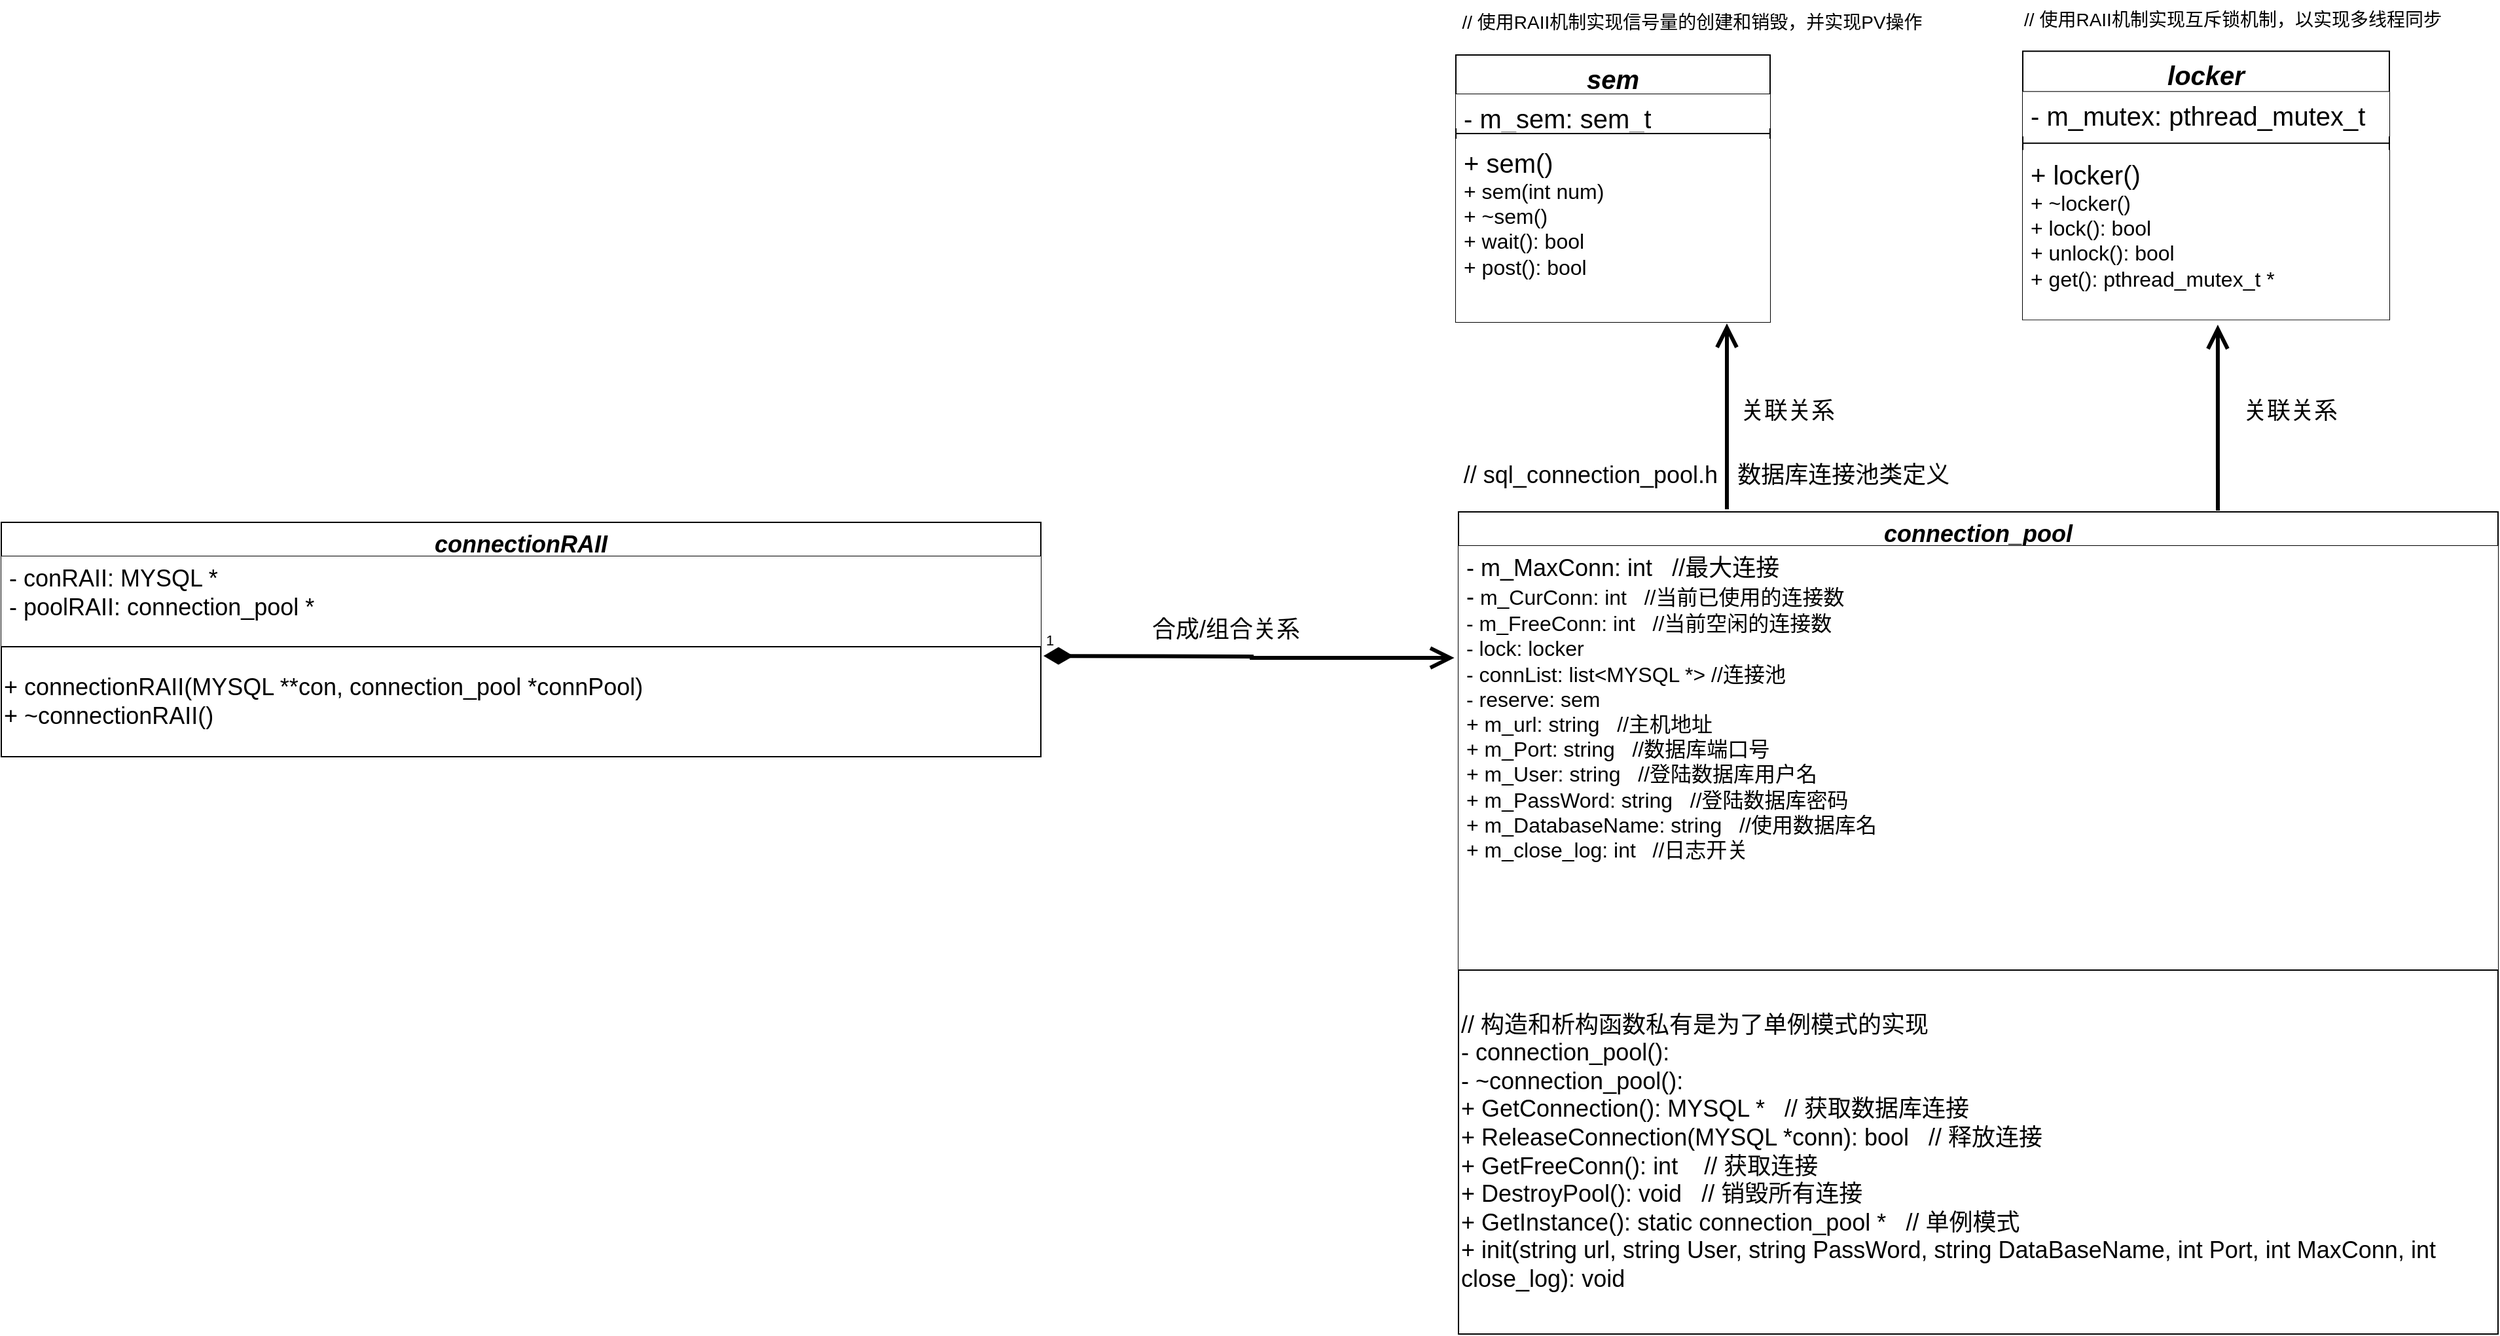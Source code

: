 <mxfile version="24.1.0" type="device">
  <diagram id="RDIKtX_a83Oh4Xve_zxi" name="CGImysql">
    <mxGraphModel dx="1997" dy="1212" grid="0" gridSize="10" guides="1" tooltips="1" connect="1" arrows="1" fold="1" page="1" pageScale="1" pageWidth="3300" pageHeight="2339" background="#FFFFFF" math="0" shadow="0">
      <root>
        <mxCell id="0" />
        <mxCell id="1" parent="0" />
        <mxCell id="3Z2LKUSVhNlnbu3QMPFn-5" value="" style="group" parent="1" vertex="1" connectable="0">
          <mxGeometry x="1618" y="964" width="800" height="673" as="geometry" />
        </mxCell>
        <mxCell id="3Z2LKUSVhNlnbu3QMPFn-1" value="&lt;font style=&quot;font-size: 18px;&quot;&gt;&lt;i&gt;connection_pool&lt;/i&gt;&lt;/font&gt;" style="swimlane;fontStyle=1;align=center;verticalAlign=top;childLayout=stackLayout;horizontal=1;startSize=26;horizontalStack=0;resizeParent=1;resizeParentMax=0;resizeLast=0;collapsible=1;marginBottom=0;whiteSpace=wrap;html=1;" parent="3Z2LKUSVhNlnbu3QMPFn-5" vertex="1">
          <mxGeometry x="6" y="45" width="794" height="628" as="geometry" />
        </mxCell>
        <mxCell id="3Z2LKUSVhNlnbu3QMPFn-2" value="&lt;div&gt;&lt;font style=&quot;font-size: 18px;&quot;&gt;- m_MaxConn:&amp;nbsp;&lt;/font&gt;&lt;span style=&quot;font-size: 18px; background-color: initial;&quot;&gt;int&amp;nbsp;&lt;/span&gt;&lt;span style=&quot;font-size: 18px; background-color: initial;&quot;&gt;&amp;nbsp;&amp;nbsp;//最大连接&lt;/span&gt;&lt;/div&gt;&lt;div&gt;&lt;span style=&quot;background-color: initial; font-size: 18px;&quot;&gt;-&lt;/span&gt;&lt;span style=&quot;font-size: medium; background-color: initial;&quot;&gt; m_CurConn:&amp;nbsp;&lt;/span&gt;&lt;span style=&quot;font-size: medium; background-color: initial;&quot;&gt;int&amp;nbsp;&lt;/span&gt;&lt;span style=&quot;background-color: initial; font-size: medium;&quot;&gt;&amp;nbsp;&amp;nbsp;//当前已使用的连接数&lt;/span&gt;&lt;/div&gt;&lt;div&gt;&lt;span style=&quot;white-space: normal;&quot;&gt;&lt;font size=&quot;3&quot;&gt;- m_FreeConn:&amp;nbsp;&lt;/font&gt;&lt;/span&gt;&lt;span style=&quot;font-size: medium; background-color: initial;&quot;&gt;int&lt;/span&gt;&lt;span style=&quot;font-size: medium; background-color: initial;&quot;&gt;&amp;nbsp; &amp;nbsp;//当前空闲的连接数&lt;/span&gt;&lt;/div&gt;&lt;div&gt;&lt;span style=&quot;white-space: normal;&quot;&gt;&lt;font size=&quot;3&quot;&gt;- lock:&amp;nbsp;&lt;/font&gt;&lt;/span&gt;&lt;span style=&quot;font-size: medium; background-color: initial;&quot;&gt;locker&lt;/span&gt;&lt;/div&gt;&lt;div&gt;&lt;span style=&quot;white-space: normal;&quot;&gt;&lt;font size=&quot;3&quot;&gt;- connList:&amp;nbsp;&lt;/font&gt;&lt;/span&gt;&lt;span style=&quot;font-size: medium; background-color: initial;&quot;&gt;list&amp;lt;MYSQL *&amp;gt;&lt;/span&gt;&lt;span style=&quot;font-size: medium; background-color: initial;&quot;&gt;&amp;nbsp;//连接池&lt;/span&gt;&lt;/div&gt;&lt;div&gt;&lt;span style=&quot;white-space: normal;&quot;&gt;&lt;font size=&quot;3&quot;&gt;- reserve:&amp;nbsp;&lt;/font&gt;&lt;/span&gt;&lt;span style=&quot;font-size: medium; background-color: initial;&quot;&gt;sem&lt;/span&gt;&lt;/div&gt;&lt;div&gt;&lt;span style=&quot;background-color: initial;&quot;&gt;&lt;font size=&quot;3&quot;&gt;&lt;div style=&quot;&quot;&gt;+ m_url:&amp;nbsp;&lt;span style=&quot;background-color: initial;&quot;&gt;string&amp;nbsp; &amp;nbsp;&lt;/span&gt;&lt;span style=&quot;background-color: initial;&quot;&gt;//主机地址&lt;/span&gt;&lt;/div&gt;&lt;/font&gt;&lt;/span&gt;&lt;span style=&quot;background-color: initial;&quot;&gt;&lt;font size=&quot;3&quot;&gt;&lt;div style=&quot;&quot;&gt;+ m_Port:&lt;span style=&quot;background-color: initial;&quot;&gt;&amp;nbsp;&lt;/span&gt;&lt;span style=&quot;background-color: initial;&quot;&gt;string&amp;nbsp; &amp;nbsp;&lt;/span&gt;&lt;span style=&quot;background-color: initial;&quot;&gt;//数据库端口号&lt;/span&gt;&lt;/div&gt;&lt;/font&gt;&lt;/span&gt;&lt;span style=&quot;background-color: initial;&quot;&gt;&lt;font size=&quot;3&quot;&gt;&lt;div style=&quot;&quot;&gt;+ m_User:&amp;nbsp;&lt;span style=&quot;background-color: initial;&quot;&gt;string&amp;nbsp; &amp;nbsp;&lt;/span&gt;&lt;span style=&quot;background-color: initial;&quot;&gt;//登陆数据库用户名&lt;/span&gt;&lt;/div&gt;&lt;/font&gt;&lt;/span&gt;&lt;span style=&quot;background-color: initial;&quot;&gt;&lt;font size=&quot;3&quot;&gt;&lt;div style=&quot;&quot;&gt;+ m_PassWord:&amp;nbsp;&lt;span style=&quot;background-color: initial;&quot;&gt;string&amp;nbsp; &amp;nbsp;&lt;/span&gt;&lt;span style=&quot;background-color: initial;&quot;&gt;//登陆数据库密码&lt;/span&gt;&lt;/div&gt;&lt;/font&gt;&lt;/span&gt;&lt;span style=&quot;background-color: initial;&quot;&gt;&lt;font size=&quot;3&quot;&gt;&lt;div style=&quot;&quot;&gt;+ m_DatabaseName:&amp;nbsp;&lt;span style=&quot;background-color: initial;&quot;&gt;string&lt;/span&gt;&lt;span style=&quot;background-color: initial;&quot;&gt;&amp;nbsp; &amp;nbsp;&lt;/span&gt;&lt;span style=&quot;background-color: initial;&quot;&gt;//使用数据库名&lt;/span&gt;&lt;/div&gt;&lt;/font&gt;&lt;/span&gt;&lt;span style=&quot;background-color: initial;&quot;&gt;&lt;font size=&quot;3&quot;&gt;&lt;div style=&quot;&quot;&gt;+ m_close_log:&amp;nbsp;&lt;span style=&quot;background-color: initial;&quot;&gt;int&lt;/span&gt;&lt;span style=&quot;background-color: initial; white-space: pre;&quot;&gt;&#x9;&lt;/span&gt;&lt;span style=&quot;background-color: initial;&quot;&gt;//日志开关&lt;/span&gt;&lt;/div&gt;&lt;/font&gt;&lt;/span&gt;&lt;/div&gt;" style="text;strokeColor=none;fillColor=default;align=left;verticalAlign=top;spacingLeft=4;spacingRight=4;overflow=hidden;rotatable=0;points=[[0,0.5],[1,0.5]];portConstraint=eastwest;whiteSpace=wrap;html=1;" parent="3Z2LKUSVhNlnbu3QMPFn-1" vertex="1">
          <mxGeometry y="26" width="794" height="324" as="geometry" />
        </mxCell>
        <mxCell id="3Z2LKUSVhNlnbu3QMPFn-3" value="&lt;div&gt;&lt;span style=&quot;font-size: 18px;&quot;&gt;// 构造和析构函数私有是为了单例模式的实现&lt;/span&gt;&lt;/div&gt;&lt;div&gt;&lt;span style=&quot;font-size: 18px;&quot;&gt;- connection_pool():&amp;nbsp;&lt;/span&gt;&lt;/div&gt;&lt;div&gt;&lt;span style=&quot;font-size: 18px;&quot;&gt;- ~connection_pool():&lt;/span&gt;&lt;/div&gt;&lt;div&gt;&lt;div style=&quot;&quot;&gt;&lt;span style=&quot;font-size: 18px;&quot;&gt;+ GetConnection():&amp;nbsp;&lt;/span&gt;&lt;span style=&quot;font-size: 18px; background-color: initial;&quot;&gt;MYSQL *&amp;nbsp; &amp;nbsp;&lt;/span&gt;&lt;span style=&quot;font-size: 18px; background-color: initial;&quot;&gt;// 获取数据库连接&lt;/span&gt;&lt;/div&gt;&lt;div style=&quot;&quot;&gt;&lt;span style=&quot;font-size: 18px;&quot;&gt;+ ReleaseConnection(MYSQL *conn):&amp;nbsp;&lt;/span&gt;&lt;span style=&quot;font-size: 18px; background-color: initial;&quot;&gt;bool&amp;nbsp; &amp;nbsp;&lt;/span&gt;&lt;span style=&quot;font-size: 18px; background-color: initial;&quot;&gt;// 释放连接&lt;/span&gt;&lt;/div&gt;&lt;div style=&quot;&quot;&gt;&lt;span style=&quot;font-size: 18px;&quot;&gt;+ GetFreeConn():&amp;nbsp;&lt;/span&gt;&lt;span style=&quot;font-size: 18px; background-color: initial;&quot;&gt;int&lt;/span&gt;&lt;span style=&quot;font-size: 18px; background-color: initial;&quot;&gt;&amp;nbsp; &amp;nbsp;&amp;nbsp;&lt;/span&gt;&lt;span style=&quot;font-size: 18px; background-color: initial;&quot;&gt;// 获取连接&lt;/span&gt;&lt;/div&gt;&lt;div style=&quot;&quot;&gt;&lt;span style=&quot;font-size: 18px;&quot;&gt;+ DestroyPool():&amp;nbsp;&lt;/span&gt;&lt;span style=&quot;font-size: 18px; background-color: initial;&quot;&gt;void&amp;nbsp; &amp;nbsp;&lt;/span&gt;&lt;span style=&quot;font-size: 18px; background-color: initial;&quot;&gt;// 销毁所有连接&lt;/span&gt;&lt;/div&gt;&lt;div style=&quot;&quot;&gt;&lt;span style=&quot;font-size: 18px;&quot;&gt;+ GetInstance():&amp;nbsp;&lt;/span&gt;&lt;span style=&quot;font-size: 18px; background-color: initial;&quot;&gt;static connection_pool *&lt;/span&gt;&lt;span style=&quot;background-color: initial; font-size: 18px;&quot;&gt;&amp;nbsp;&amp;nbsp;&lt;/span&gt;&lt;span style=&quot;background-color: initial; font-size: 18px;&quot;&gt;&amp;nbsp;&lt;/span&gt;&lt;span style=&quot;background-color: initial; font-size: 18px;&quot;&gt;// 单例模式&lt;/span&gt;&lt;/div&gt;&lt;div style=&quot;&quot;&gt;&lt;span style=&quot;font-size: 18px;&quot;&gt;+ init(string url, string User, string PassWord, string DataBaseName, int Port, int MaxConn, int close_log):&amp;nbsp;&lt;/span&gt;&lt;span style=&quot;font-size: 18px; background-color: initial;&quot;&gt;void&lt;/span&gt;&lt;/div&gt;&lt;/div&gt;" style="html=1;whiteSpace=wrap;align=left;" parent="3Z2LKUSVhNlnbu3QMPFn-1" vertex="1">
          <mxGeometry y="350" width="794" height="278" as="geometry" />
        </mxCell>
        <mxCell id="3Z2LKUSVhNlnbu3QMPFn-4" value="&lt;font style=&quot;font-size: 18px;&quot;&gt;// sql_connection_pool.h&amp;nbsp; &amp;nbsp;数据库连接池类定义&lt;/font&gt;" style="text;html=1;align=center;verticalAlign=middle;resizable=0;points=[];autosize=1;strokeColor=none;fillColor=none;" parent="3Z2LKUSVhNlnbu3QMPFn-5" vertex="1">
          <mxGeometry width="389" height="34" as="geometry" />
        </mxCell>
        <mxCell id="3Z2LKUSVhNlnbu3QMPFn-6" value="&lt;span style=&quot;font-size: 18px;&quot;&gt;&lt;i&gt;connectionRAII&lt;/i&gt;&lt;/span&gt;" style="swimlane;fontStyle=1;align=center;verticalAlign=top;childLayout=stackLayout;horizontal=1;startSize=26;horizontalStack=0;resizeParent=1;resizeParentMax=0;resizeLast=0;collapsible=1;marginBottom=0;whiteSpace=wrap;html=1;" parent="1" vertex="1">
          <mxGeometry x="511" y="1017" width="794" height="179" as="geometry" />
        </mxCell>
        <mxCell id="3Z2LKUSVhNlnbu3QMPFn-7" value="&lt;span style=&quot;font-size: 18px;&quot;&gt;- conRAII:&amp;nbsp;&lt;/span&gt;&lt;span style=&quot;font-size: 18px;&quot;&gt;MYSQL *&lt;/span&gt;&lt;div&gt;&lt;span style=&quot;font-size: 18px;&quot;&gt;-&amp;nbsp;&lt;/span&gt;&lt;span style=&quot;background-color: initial; font-size: 18px;&quot;&gt;poolRAII:&amp;nbsp;&lt;/span&gt;&lt;span style=&quot;font-size: 18px; background-color: initial;&quot;&gt;connection_pool *&lt;/span&gt;&lt;/div&gt;" style="text;strokeColor=none;fillColor=default;align=left;verticalAlign=top;spacingLeft=4;spacingRight=4;overflow=hidden;rotatable=0;points=[[0,0.5],[1,0.5]];portConstraint=eastwest;whiteSpace=wrap;html=1;" parent="3Z2LKUSVhNlnbu3QMPFn-6" vertex="1">
          <mxGeometry y="26" width="794" height="69" as="geometry" />
        </mxCell>
        <mxCell id="3Z2LKUSVhNlnbu3QMPFn-8" value="&lt;div&gt;&lt;span style=&quot;font-size: 18px;&quot;&gt;+ connectionRAII(MYSQL **con, connection_pool *connPool)&lt;/span&gt;&lt;/div&gt;&lt;div&gt;&lt;span style=&quot;font-size: 18px;&quot;&gt;+ ~connectionRAII()&lt;/span&gt;&lt;/div&gt;" style="html=1;whiteSpace=wrap;align=left;" parent="3Z2LKUSVhNlnbu3QMPFn-6" vertex="1">
          <mxGeometry y="95" width="794" height="84" as="geometry" />
        </mxCell>
        <mxCell id="xC8Qk2h_2WiXO5208anZ-2" value="1" style="endArrow=open;html=1;endSize=12;startArrow=diamondThin;startSize=14;startFill=1;edgeStyle=orthogonalEdgeStyle;align=left;verticalAlign=bottom;rounded=0;entryX=-0.004;entryY=0.264;entryDx=0;entryDy=0;entryPerimeter=0;strokeWidth=3;" parent="1" target="3Z2LKUSVhNlnbu3QMPFn-2" edge="1">
          <mxGeometry x="-1" y="3" relative="1" as="geometry">
            <mxPoint x="1307" y="1119" as="sourcePoint" />
            <mxPoint x="1467" y="1119" as="targetPoint" />
          </mxGeometry>
        </mxCell>
        <mxCell id="xC8Qk2h_2WiXO5208anZ-3" value="&lt;font style=&quot;font-size: 18px;&quot;&gt;合成/组合关系&lt;/font&gt;" style="text;html=1;align=center;verticalAlign=middle;resizable=0;points=[];autosize=1;strokeColor=none;fillColor=none;" parent="1" vertex="1">
          <mxGeometry x="1380" y="1082" width="131" height="34" as="geometry" />
        </mxCell>
        <mxCell id="0_xGdI18ff12iHaV53ym-1" value="" style="group" parent="1" vertex="1" connectable="0">
          <mxGeometry x="1612" y="620" width="380" height="240" as="geometry" />
        </mxCell>
        <mxCell id="0_xGdI18ff12iHaV53ym-2" value="&lt;font style=&quot;font-size: 14px;&quot;&gt;// 使用RAII机制实现信号量的创建和销毁，并实现PV操作&lt;/font&gt;" style="text;html=1;align=center;verticalAlign=middle;resizable=0;points=[];autosize=1;strokeColor=none;fillColor=none;" parent="0_xGdI18ff12iHaV53ym-1" vertex="1">
          <mxGeometry width="380" height="30" as="geometry" />
        </mxCell>
        <mxCell id="0_xGdI18ff12iHaV53ym-3" value="&lt;font style=&quot;font-size: 20px;&quot;&gt;&lt;i&gt;sem&lt;/i&gt;&lt;/font&gt;" style="swimlane;fontStyle=1;align=center;verticalAlign=top;childLayout=stackLayout;horizontal=1;startSize=30;horizontalStack=0;resizeParent=1;resizeParentMax=0;resizeLast=0;collapsible=1;marginBottom=0;whiteSpace=wrap;html=1;" parent="0_xGdI18ff12iHaV53ym-1" vertex="1">
          <mxGeometry x="10" y="40" width="240" height="204" as="geometry" />
        </mxCell>
        <mxCell id="0_xGdI18ff12iHaV53ym-4" value="&lt;font style=&quot;font-size: 20px;&quot;&gt;- m_sem: sem_t&lt;/font&gt;" style="text;strokeColor=none;fillColor=default;align=left;verticalAlign=top;spacingLeft=4;spacingRight=4;overflow=hidden;rotatable=0;points=[[0,0.5],[1,0.5]];portConstraint=eastwest;whiteSpace=wrap;html=1;" parent="0_xGdI18ff12iHaV53ym-3" vertex="1">
          <mxGeometry y="30" width="240" height="26" as="geometry" />
        </mxCell>
        <mxCell id="0_xGdI18ff12iHaV53ym-5" value="" style="line;strokeWidth=1;fillColor=none;align=left;verticalAlign=middle;spacingTop=-1;spacingLeft=3;spacingRight=3;rotatable=0;labelPosition=right;points=[];portConstraint=eastwest;strokeColor=inherit;" parent="0_xGdI18ff12iHaV53ym-3" vertex="1">
          <mxGeometry y="56" width="240" height="8" as="geometry" />
        </mxCell>
        <mxCell id="0_xGdI18ff12iHaV53ym-6" value="&lt;font style=&quot;font-size: 20px;&quot;&gt;+ sem()&lt;/font&gt;&lt;div&gt;&lt;font size=&quot;3&quot;&gt;+ sem(int num)&lt;/font&gt;&lt;/div&gt;&lt;div&gt;&lt;font size=&quot;3&quot;&gt;+ ~sem()&lt;/font&gt;&lt;/div&gt;&lt;div&gt;&lt;font size=&quot;3&quot;&gt;+ wait(): bool&lt;/font&gt;&lt;/div&gt;&lt;div&gt;&lt;font size=&quot;3&quot;&gt;+ post(): bool&lt;/font&gt;&lt;/div&gt;" style="text;strokeColor=none;fillColor=default;align=left;verticalAlign=top;spacingLeft=4;spacingRight=4;overflow=hidden;rotatable=0;points=[[0,0.5],[1,0.5]];portConstraint=eastwest;whiteSpace=wrap;html=1;" parent="0_xGdI18ff12iHaV53ym-3" vertex="1">
          <mxGeometry y="64" width="240" height="140" as="geometry" />
        </mxCell>
        <mxCell id="RlN9qrxmA2P4i74d4KYu-1" value="" style="group" parent="1" vertex="1" connectable="0">
          <mxGeometry x="2055" y="618" width="330" height="239.167" as="geometry" />
        </mxCell>
        <mxCell id="RlN9qrxmA2P4i74d4KYu-2" value="&lt;font style=&quot;font-size: 20px;&quot;&gt;&lt;i&gt;locker&lt;/i&gt;&lt;/font&gt;" style="swimlane;fontStyle=1;align=center;verticalAlign=top;childLayout=stackLayout;horizontal=1;startSize=31;horizontalStack=0;resizeParent=1;resizeParentMax=0;resizeLast=0;collapsible=1;marginBottom=0;whiteSpace=wrap;html=1;" parent="RlN9qrxmA2P4i74d4KYu-1" vertex="1">
          <mxGeometry y="39.167" width="280" height="205.004" as="geometry" />
        </mxCell>
        <mxCell id="RlN9qrxmA2P4i74d4KYu-3" value="&lt;font style=&quot;font-size: 20px;&quot;&gt;- m_mutex: pthread_mutex_t&lt;/font&gt;" style="text;strokeColor=none;fillColor=default;align=left;verticalAlign=top;spacingLeft=4;spacingRight=4;overflow=hidden;rotatable=0;points=[[0,0.5],[1,0.5]];portConstraint=eastwest;whiteSpace=wrap;html=1;" parent="RlN9qrxmA2P4i74d4KYu-2" vertex="1">
          <mxGeometry y="31" width="280" height="34" as="geometry" />
        </mxCell>
        <mxCell id="RlN9qrxmA2P4i74d4KYu-4" value="" style="line;strokeWidth=1;fillColor=none;align=left;verticalAlign=middle;spacingTop=-1;spacingLeft=3;spacingRight=3;rotatable=0;labelPosition=right;points=[];portConstraint=eastwest;strokeColor=inherit;" parent="RlN9qrxmA2P4i74d4KYu-2" vertex="1">
          <mxGeometry y="65" width="280" height="10.444" as="geometry" />
        </mxCell>
        <mxCell id="RlN9qrxmA2P4i74d4KYu-5" value="&lt;font style=&quot;font-size: 20px;&quot;&gt;+ locker()&lt;/font&gt;&lt;div&gt;&lt;font size=&quot;3&quot;&gt;+ ~locker()&lt;/font&gt;&lt;/div&gt;&lt;div&gt;&lt;font size=&quot;3&quot;&gt;+ lock(): bool&lt;/font&gt;&lt;/div&gt;&lt;div&gt;&lt;font size=&quot;3&quot;&gt;+ unlock(): bool&lt;/font&gt;&lt;/div&gt;&lt;div&gt;&lt;font size=&quot;3&quot;&gt;+ get(): pthread_mutex_t *&lt;/font&gt;&lt;/div&gt;" style="text;strokeColor=none;fillColor=default;align=left;verticalAlign=top;spacingLeft=4;spacingRight=4;overflow=hidden;rotatable=0;points=[[0,0.5],[1,0.5]];portConstraint=eastwest;whiteSpace=wrap;html=1;" parent="RlN9qrxmA2P4i74d4KYu-2" vertex="1">
          <mxGeometry y="75.444" width="280" height="129.56" as="geometry" />
        </mxCell>
        <mxCell id="RlN9qrxmA2P4i74d4KYu-6" value="&lt;font style=&quot;font-size: 14px;&quot;&gt;// 使用RAII机制实现互斥锁机制，以实现多线程同步&lt;/font&gt;" style="text;html=1;align=center;verticalAlign=middle;resizable=0;points=[];autosize=1;strokeColor=none;fillColor=none;" parent="RlN9qrxmA2P4i74d4KYu-1" vertex="1">
          <mxGeometry x="-10" width="340" height="30" as="geometry" />
        </mxCell>
        <mxCell id="RlN9qrxmA2P4i74d4KYu-7" value="" style="endArrow=open;endFill=1;endSize=12;html=1;rounded=0;entryX=0.532;entryY=1.03;entryDx=0;entryDy=0;entryPerimeter=0;strokeWidth=3;" parent="1" target="RlN9qrxmA2P4i74d4KYu-5" edge="1">
          <mxGeometry width="160" relative="1" as="geometry">
            <mxPoint x="2204" y="1008" as="sourcePoint" />
            <mxPoint x="2360" y="937" as="targetPoint" />
          </mxGeometry>
        </mxCell>
        <mxCell id="RlN9qrxmA2P4i74d4KYu-8" value="" style="endArrow=open;endFill=1;endSize=12;html=1;rounded=0;entryX=0.532;entryY=1.03;entryDx=0;entryDy=0;entryPerimeter=0;strokeWidth=3;" parent="1" edge="1">
          <mxGeometry width="160" relative="1" as="geometry">
            <mxPoint x="1829" y="1007" as="sourcePoint" />
            <mxPoint x="1829" y="865" as="targetPoint" />
          </mxGeometry>
        </mxCell>
        <mxCell id="RlN9qrxmA2P4i74d4KYu-9" value="&lt;font style=&quot;font-size: 18px;&quot;&gt;关联关系&lt;/font&gt;" style="text;html=1;align=center;verticalAlign=middle;resizable=0;points=[];autosize=1;strokeColor=none;fillColor=none;" parent="1" vertex="1">
          <mxGeometry x="1830" y="915" width="90" height="34" as="geometry" />
        </mxCell>
        <mxCell id="RlN9qrxmA2P4i74d4KYu-10" value="&lt;font style=&quot;font-size: 18px;&quot;&gt;关联关系&lt;/font&gt;" style="text;html=1;align=center;verticalAlign=middle;resizable=0;points=[];autosize=1;strokeColor=none;fillColor=none;" parent="1" vertex="1">
          <mxGeometry x="2214" y="915" width="90" height="34" as="geometry" />
        </mxCell>
      </root>
    </mxGraphModel>
  </diagram>
</mxfile>
